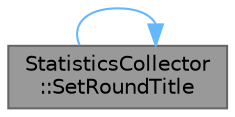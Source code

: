 digraph "StatisticsCollector::SetRoundTitle"
{
 // LATEX_PDF_SIZE
  bgcolor="transparent";
  edge [fontname=Helvetica,fontsize=10,labelfontname=Helvetica,labelfontsize=10];
  node [fontname=Helvetica,fontsize=10,shape=box,height=0.2,width=0.4];
  rankdir="LR";
  Node1 [id="Node000001",label="StatisticsCollector\l::SetRoundTitle",height=0.2,width=0.4,color="gray40", fillcolor="grey60", style="filled", fontcolor="black",tooltip="Add numbered title of round"];
  Node1 -> Node1 [id="edge1_Node000001_Node000001",color="steelblue1",style="solid",tooltip=" "];
}
